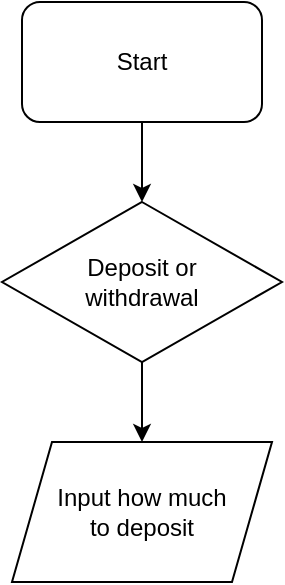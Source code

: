 <mxfile version="15.7.3" type="github">
  <diagram id="IH0edRVHWNsSEsBKf5kk" name="Page-1">
    <mxGraphModel dx="782" dy="436" grid="1" gridSize="10" guides="1" tooltips="1" connect="1" arrows="1" fold="1" page="1" pageScale="1" pageWidth="850" pageHeight="1100" math="0" shadow="0">
      <root>
        <mxCell id="0" />
        <mxCell id="1" parent="0" />
        <mxCell id="nP2USRBfz_AW315EFG4I-3" value="" style="edgeStyle=orthogonalEdgeStyle;rounded=0;orthogonalLoop=1;jettySize=auto;html=1;" edge="1" parent="1" source="nP2USRBfz_AW315EFG4I-1" target="nP2USRBfz_AW315EFG4I-2">
          <mxGeometry relative="1" as="geometry" />
        </mxCell>
        <mxCell id="nP2USRBfz_AW315EFG4I-1" value="Start" style="rounded=1;whiteSpace=wrap;html=1;" vertex="1" parent="1">
          <mxGeometry x="80" y="30" width="120" height="60" as="geometry" />
        </mxCell>
        <mxCell id="nP2USRBfz_AW315EFG4I-7" style="edgeStyle=orthogonalEdgeStyle;rounded=0;orthogonalLoop=1;jettySize=auto;html=1;exitX=0.5;exitY=1;exitDx=0;exitDy=0;" edge="1" parent="1" source="nP2USRBfz_AW315EFG4I-2" target="nP2USRBfz_AW315EFG4I-6">
          <mxGeometry relative="1" as="geometry" />
        </mxCell>
        <mxCell id="nP2USRBfz_AW315EFG4I-2" value="Deposit or&lt;br&gt;withdrawal" style="rhombus;whiteSpace=wrap;html=1;" vertex="1" parent="1">
          <mxGeometry x="70" y="130" width="140" height="80" as="geometry" />
        </mxCell>
        <mxCell id="nP2USRBfz_AW315EFG4I-6" value="Input how much&lt;br&gt;to deposit" style="shape=parallelogram;perimeter=parallelogramPerimeter;whiteSpace=wrap;html=1;fixedSize=1;" vertex="1" parent="1">
          <mxGeometry x="75" y="250" width="130" height="70" as="geometry" />
        </mxCell>
      </root>
    </mxGraphModel>
  </diagram>
</mxfile>
